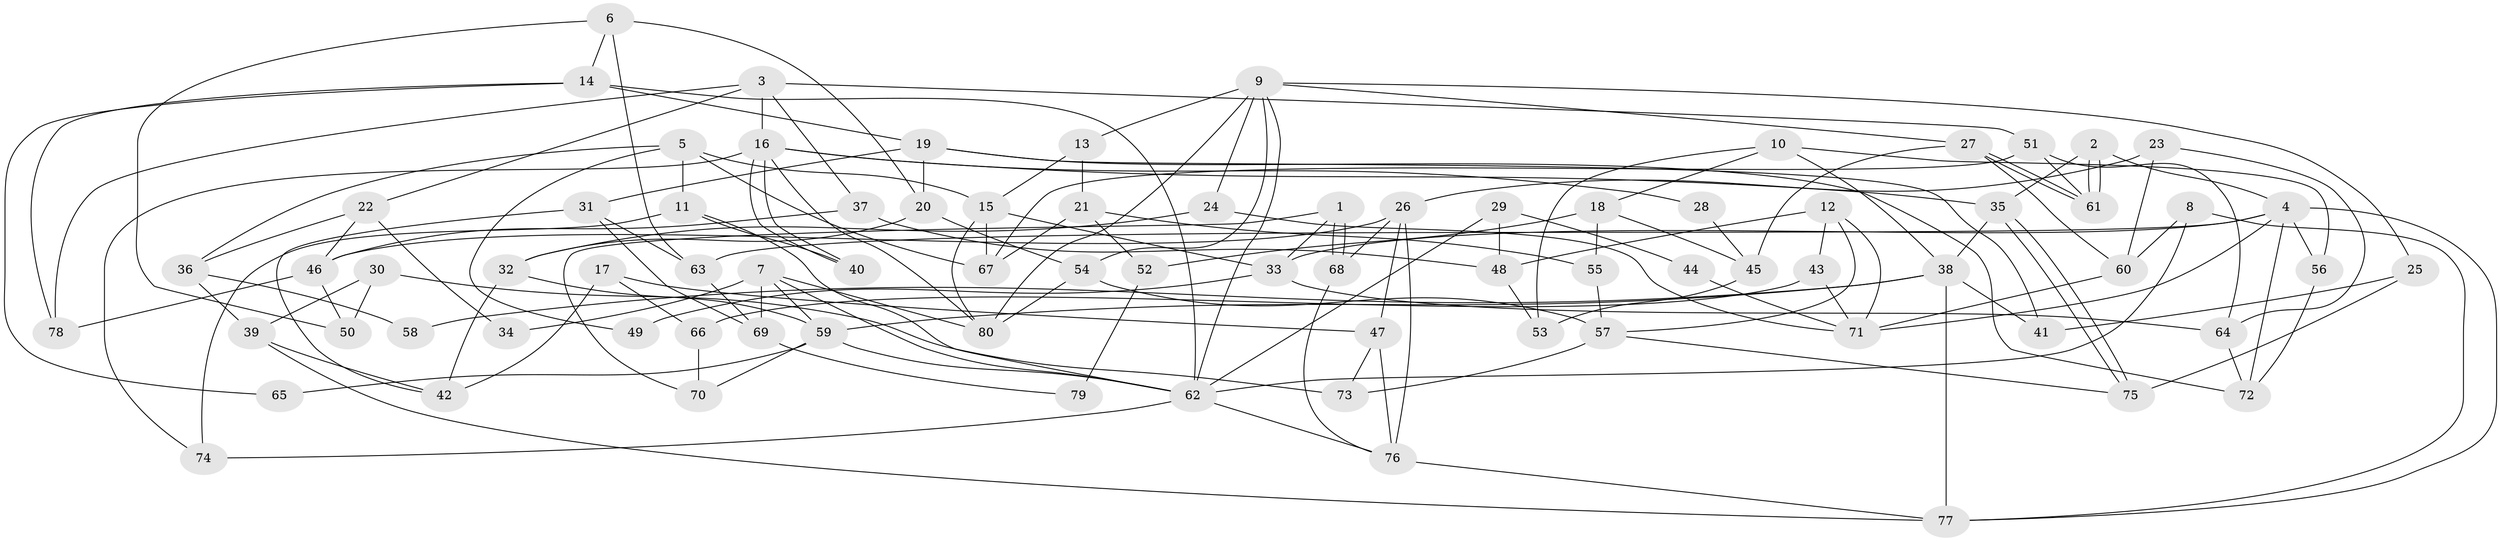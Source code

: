 // coarse degree distribution, {8: 0.03508771929824561, 5: 0.12280701754385964, 7: 0.03508771929824561, 12: 0.017543859649122806, 6: 0.07017543859649122, 4: 0.2807017543859649, 11: 0.017543859649122806, 3: 0.2807017543859649, 2: 0.10526315789473684, 1: 0.017543859649122806, 9: 0.017543859649122806}
// Generated by graph-tools (version 1.1) at 2025/51/03/04/25 22:51:23]
// undirected, 80 vertices, 160 edges
graph export_dot {
  node [color=gray90,style=filled];
  1;
  2;
  3;
  4;
  5;
  6;
  7;
  8;
  9;
  10;
  11;
  12;
  13;
  14;
  15;
  16;
  17;
  18;
  19;
  20;
  21;
  22;
  23;
  24;
  25;
  26;
  27;
  28;
  29;
  30;
  31;
  32;
  33;
  34;
  35;
  36;
  37;
  38;
  39;
  40;
  41;
  42;
  43;
  44;
  45;
  46;
  47;
  48;
  49;
  50;
  51;
  52;
  53;
  54;
  55;
  56;
  57;
  58;
  59;
  60;
  61;
  62;
  63;
  64;
  65;
  66;
  67;
  68;
  69;
  70;
  71;
  72;
  73;
  74;
  75;
  76;
  77;
  78;
  79;
  80;
  1 -- 68;
  1 -- 68;
  1 -- 33;
  1 -- 70;
  2 -- 61;
  2 -- 61;
  2 -- 4;
  2 -- 35;
  3 -- 16;
  3 -- 51;
  3 -- 22;
  3 -- 37;
  3 -- 78;
  4 -- 77;
  4 -- 72;
  4 -- 33;
  4 -- 56;
  4 -- 63;
  4 -- 71;
  5 -- 11;
  5 -- 15;
  5 -- 36;
  5 -- 49;
  5 -- 67;
  6 -- 14;
  6 -- 20;
  6 -- 50;
  6 -- 63;
  7 -- 69;
  7 -- 80;
  7 -- 34;
  7 -- 59;
  7 -- 62;
  8 -- 60;
  8 -- 77;
  8 -- 62;
  9 -- 24;
  9 -- 62;
  9 -- 13;
  9 -- 25;
  9 -- 27;
  9 -- 54;
  9 -- 80;
  10 -- 56;
  10 -- 38;
  10 -- 18;
  10 -- 53;
  11 -- 62;
  11 -- 74;
  11 -- 40;
  12 -- 48;
  12 -- 57;
  12 -- 43;
  12 -- 71;
  13 -- 15;
  13 -- 21;
  14 -- 62;
  14 -- 19;
  14 -- 65;
  14 -- 78;
  15 -- 80;
  15 -- 67;
  15 -- 33;
  16 -- 35;
  16 -- 40;
  16 -- 40;
  16 -- 28;
  16 -- 74;
  16 -- 80;
  17 -- 66;
  17 -- 47;
  17 -- 42;
  18 -- 55;
  18 -- 45;
  18 -- 52;
  19 -- 41;
  19 -- 20;
  19 -- 31;
  19 -- 72;
  20 -- 54;
  20 -- 32;
  21 -- 67;
  21 -- 52;
  21 -- 55;
  22 -- 36;
  22 -- 34;
  22 -- 46;
  23 -- 60;
  23 -- 26;
  23 -- 64;
  24 -- 71;
  24 -- 32;
  25 -- 75;
  25 -- 41;
  26 -- 46;
  26 -- 68;
  26 -- 47;
  26 -- 76;
  27 -- 61;
  27 -- 61;
  27 -- 45;
  27 -- 60;
  28 -- 45;
  29 -- 48;
  29 -- 62;
  29 -- 44;
  30 -- 50;
  30 -- 39;
  30 -- 73;
  31 -- 63;
  31 -- 42;
  31 -- 69;
  32 -- 59;
  32 -- 42;
  33 -- 49;
  33 -- 64;
  35 -- 75;
  35 -- 75;
  35 -- 38;
  36 -- 39;
  36 -- 58;
  37 -- 46;
  37 -- 48;
  38 -- 59;
  38 -- 41;
  38 -- 58;
  38 -- 77;
  39 -- 77;
  39 -- 42;
  43 -- 71;
  43 -- 66;
  44 -- 71;
  45 -- 53;
  46 -- 78;
  46 -- 50;
  47 -- 76;
  47 -- 73;
  48 -- 53;
  51 -- 64;
  51 -- 61;
  51 -- 67;
  52 -- 79;
  54 -- 80;
  54 -- 57;
  55 -- 57;
  56 -- 72;
  57 -- 73;
  57 -- 75;
  59 -- 62;
  59 -- 65;
  59 -- 70;
  60 -- 71;
  62 -- 74;
  62 -- 76;
  63 -- 69;
  64 -- 72;
  66 -- 70;
  68 -- 76;
  69 -- 79;
  76 -- 77;
}
